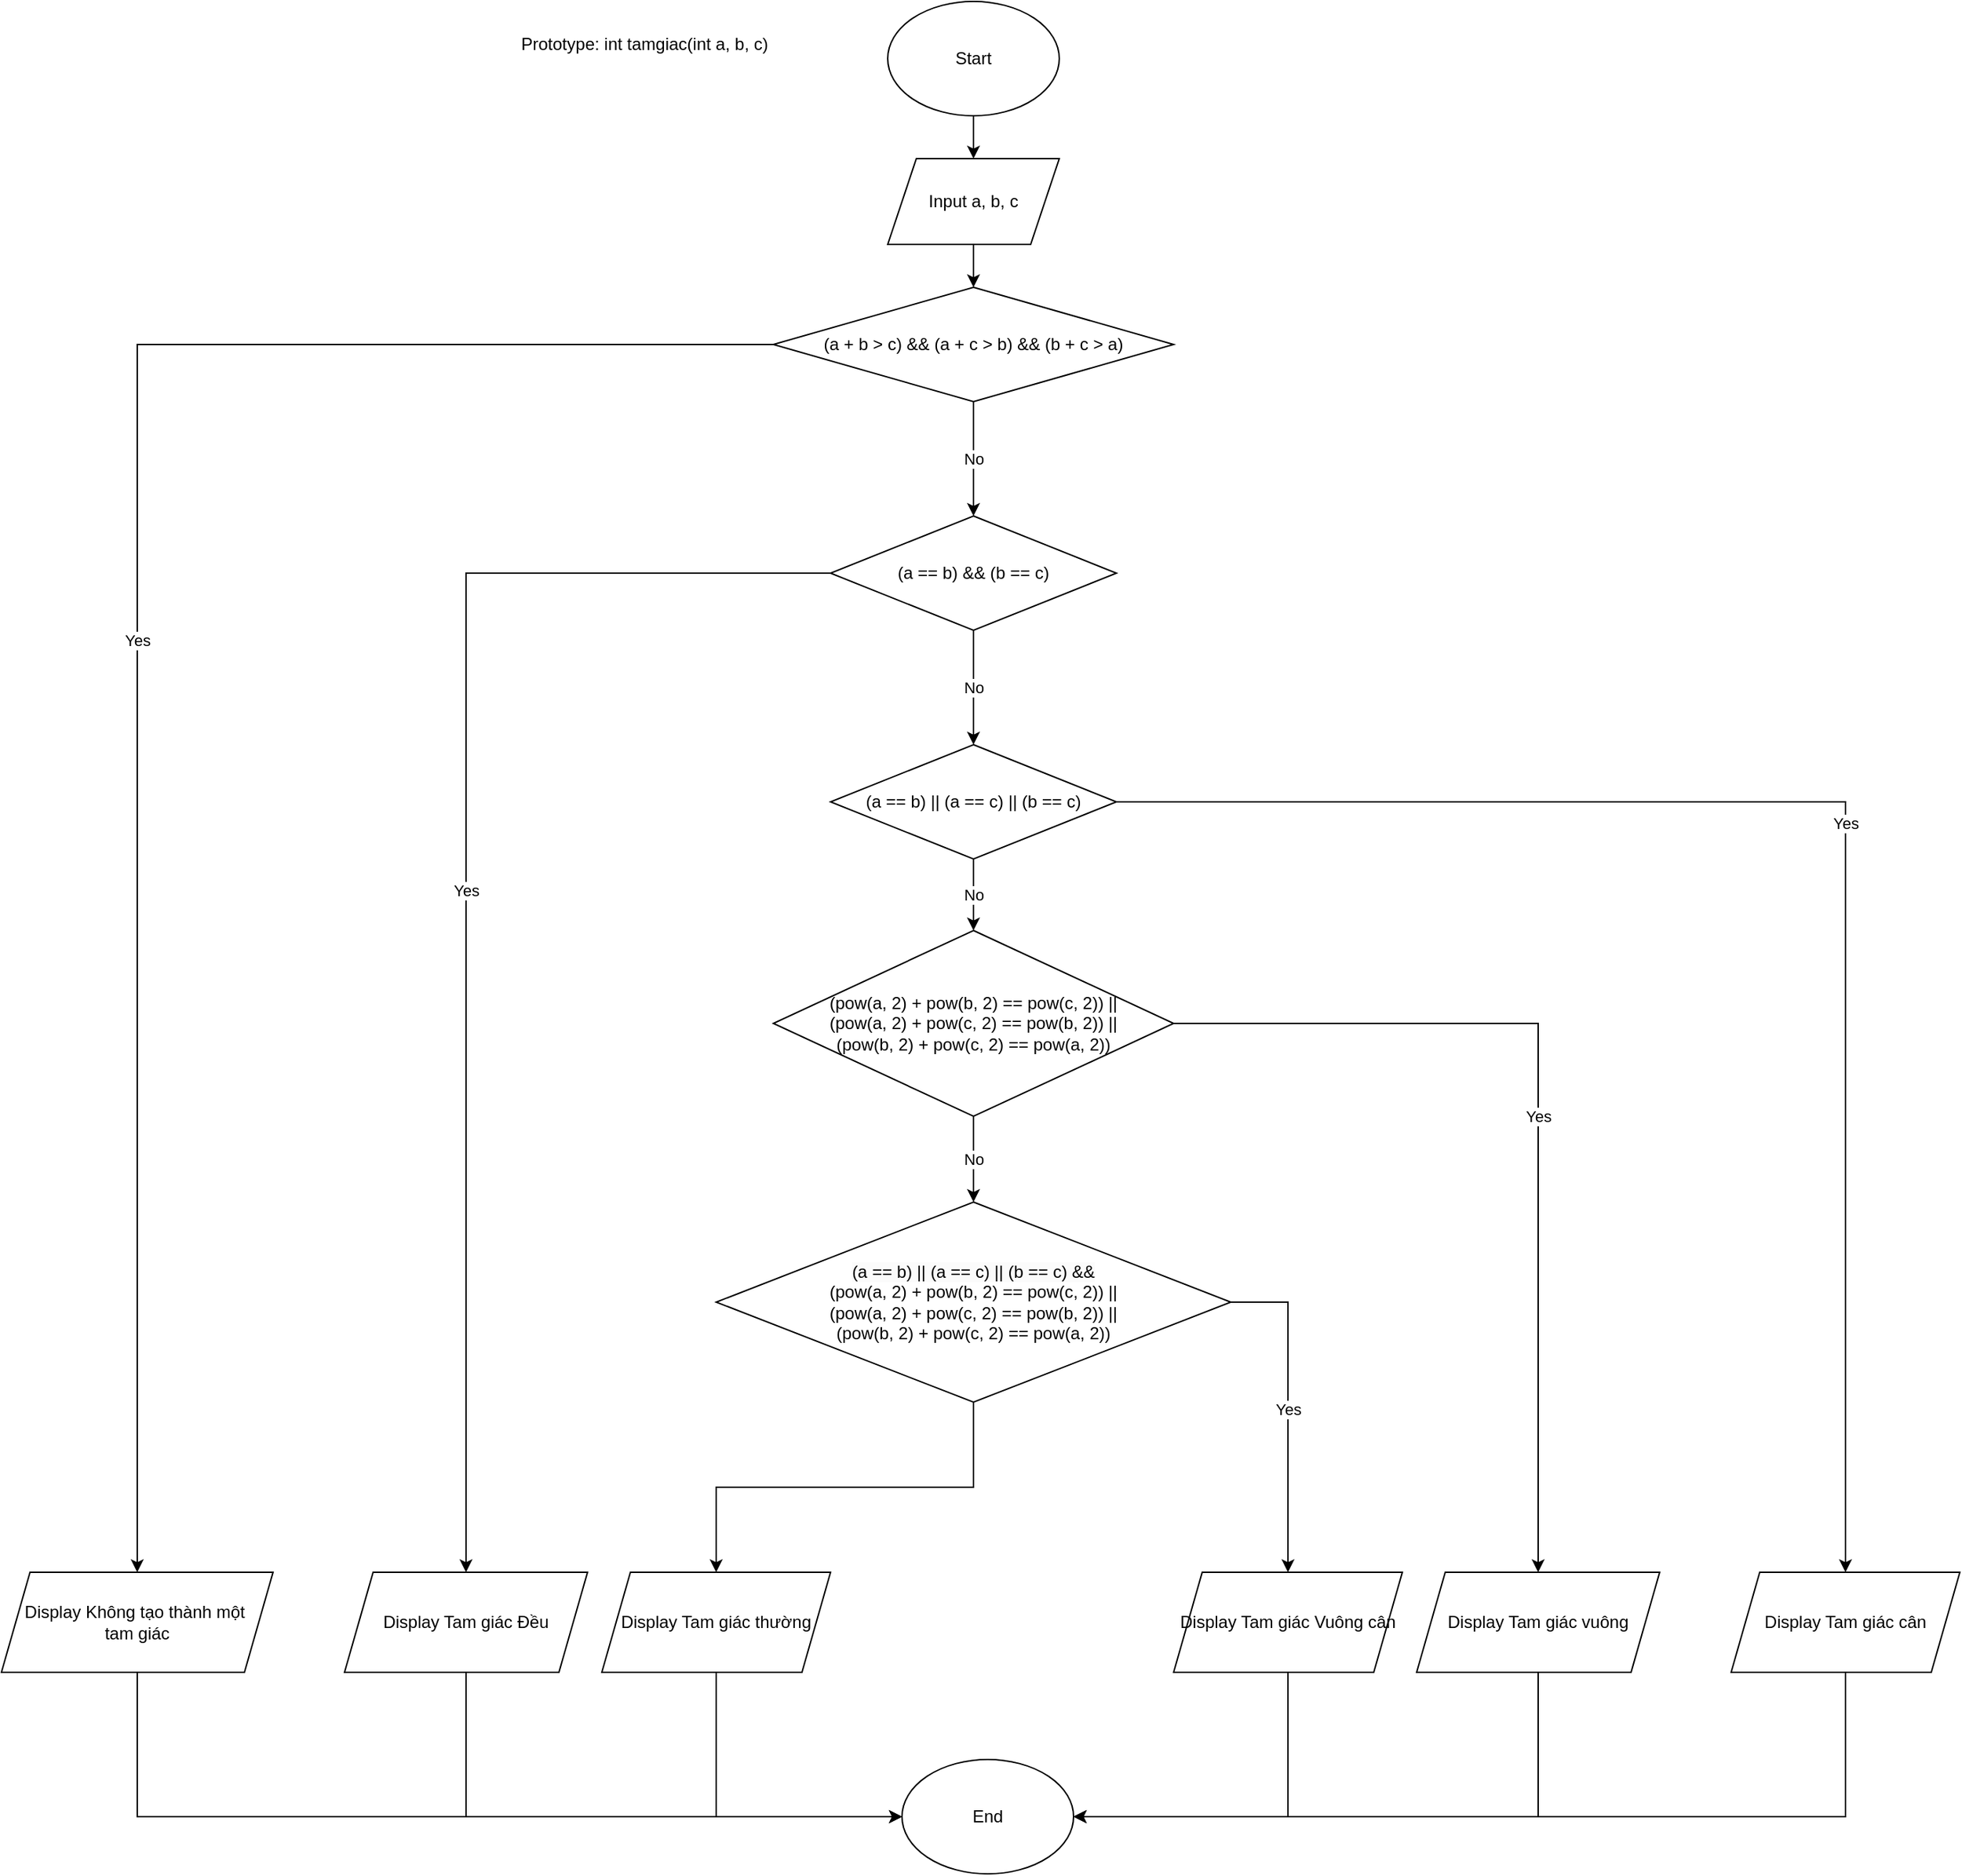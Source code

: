 <mxfile version="24.1.0" type="google">
  <diagram name="Page-1" id="b6U04dmyZrGJA77DWW5h">
    <mxGraphModel grid="1" page="1" gridSize="10" guides="1" tooltips="1" connect="1" arrows="1" fold="1" pageScale="1" pageWidth="827" pageHeight="1169" math="0" shadow="0">
      <root>
        <mxCell id="0" />
        <mxCell id="1" parent="0" />
        <mxCell id="TBMW3t0U8tgdsbXDgUnr-4" value="" style="edgeStyle=orthogonalEdgeStyle;rounded=0;orthogonalLoop=1;jettySize=auto;html=1;" edge="1" parent="1" source="TBMW3t0U8tgdsbXDgUnr-1" target="TBMW3t0U8tgdsbXDgUnr-3">
          <mxGeometry relative="1" as="geometry" />
        </mxCell>
        <mxCell id="TBMW3t0U8tgdsbXDgUnr-1" value="Start" style="ellipse;whiteSpace=wrap;html=1;" vertex="1" parent="1">
          <mxGeometry x="330" width="120" height="80" as="geometry" />
        </mxCell>
        <mxCell id="TBMW3t0U8tgdsbXDgUnr-2" value="Prototype: int tamgiac(int a, b, c)" style="text;html=1;align=center;verticalAlign=middle;whiteSpace=wrap;rounded=0;" vertex="1" parent="1">
          <mxGeometry y="10" width="320" height="40" as="geometry" />
        </mxCell>
        <mxCell id="TBMW3t0U8tgdsbXDgUnr-6" value="" style="edgeStyle=orthogonalEdgeStyle;rounded=0;orthogonalLoop=1;jettySize=auto;html=1;" edge="1" parent="1" source="TBMW3t0U8tgdsbXDgUnr-3" target="TBMW3t0U8tgdsbXDgUnr-5">
          <mxGeometry relative="1" as="geometry" />
        </mxCell>
        <mxCell id="TBMW3t0U8tgdsbXDgUnr-3" value="Input a, b, c" style="shape=parallelogram;perimeter=parallelogramPerimeter;whiteSpace=wrap;html=1;fixedSize=1;" vertex="1" parent="1">
          <mxGeometry x="330" y="110" width="120" height="60" as="geometry" />
        </mxCell>
        <mxCell id="TBMW3t0U8tgdsbXDgUnr-8" value="No" style="edgeStyle=orthogonalEdgeStyle;rounded=0;orthogonalLoop=1;jettySize=auto;html=1;" edge="1" parent="1" source="TBMW3t0U8tgdsbXDgUnr-5" target="TBMW3t0U8tgdsbXDgUnr-7">
          <mxGeometry relative="1" as="geometry" />
        </mxCell>
        <mxCell id="TBMW3t0U8tgdsbXDgUnr-12" value="Yes" style="edgeStyle=orthogonalEdgeStyle;rounded=0;orthogonalLoop=1;jettySize=auto;html=1;entryX=0.5;entryY=0;entryDx=0;entryDy=0;" edge="1" parent="1" source="TBMW3t0U8tgdsbXDgUnr-5" target="TBMW3t0U8tgdsbXDgUnr-17">
          <mxGeometry relative="1" as="geometry">
            <mxPoint x="30" y="660" as="targetPoint" />
          </mxGeometry>
        </mxCell>
        <mxCell id="TBMW3t0U8tgdsbXDgUnr-5" value="(a + b &gt; c) &amp;&amp; (a + c &gt; b) &amp;&amp; (b + c &gt; a)" style="rhombus;whiteSpace=wrap;html=1;" vertex="1" parent="1">
          <mxGeometry x="250" y="200" width="280" height="80" as="geometry" />
        </mxCell>
        <mxCell id="TBMW3t0U8tgdsbXDgUnr-10" value="No" style="edgeStyle=orthogonalEdgeStyle;rounded=0;orthogonalLoop=1;jettySize=auto;html=1;" edge="1" parent="1" source="TBMW3t0U8tgdsbXDgUnr-7" target="TBMW3t0U8tgdsbXDgUnr-9">
          <mxGeometry relative="1" as="geometry" />
        </mxCell>
        <mxCell id="TBMW3t0U8tgdsbXDgUnr-14" value="Yes" style="edgeStyle=orthogonalEdgeStyle;rounded=0;orthogonalLoop=1;jettySize=auto;html=1;entryX=0.5;entryY=0;entryDx=0;entryDy=0;" edge="1" parent="1" source="TBMW3t0U8tgdsbXDgUnr-7" target="TBMW3t0U8tgdsbXDgUnr-11">
          <mxGeometry relative="1" as="geometry">
            <mxPoint x="200" y="660" as="targetPoint" />
          </mxGeometry>
        </mxCell>
        <mxCell id="TBMW3t0U8tgdsbXDgUnr-7" value="(a == b) &amp;&amp; (b == c)" style="rhombus;whiteSpace=wrap;html=1;" vertex="1" parent="1">
          <mxGeometry x="290" y="360" width="200" height="80" as="geometry" />
        </mxCell>
        <mxCell id="TBMW3t0U8tgdsbXDgUnr-18" value="Yes" style="edgeStyle=orthogonalEdgeStyle;rounded=0;orthogonalLoop=1;jettySize=auto;html=1;entryX=0.5;entryY=0;entryDx=0;entryDy=0;" edge="1" parent="1" source="TBMW3t0U8tgdsbXDgUnr-9" target="TBMW3t0U8tgdsbXDgUnr-13">
          <mxGeometry relative="1" as="geometry">
            <mxPoint x="1000" y="1090" as="targetPoint" />
          </mxGeometry>
        </mxCell>
        <mxCell id="TBMW3t0U8tgdsbXDgUnr-22" value="No" style="edgeStyle=orthogonalEdgeStyle;rounded=0;orthogonalLoop=1;jettySize=auto;html=1;" edge="1" parent="1" source="TBMW3t0U8tgdsbXDgUnr-9" target="TBMW3t0U8tgdsbXDgUnr-21">
          <mxGeometry relative="1" as="geometry" />
        </mxCell>
        <mxCell id="TBMW3t0U8tgdsbXDgUnr-9" value="(a == b) || (a == c) || (b == c)" style="rhombus;whiteSpace=wrap;html=1;" vertex="1" parent="1">
          <mxGeometry x="290" y="520" width="200" height="80" as="geometry" />
        </mxCell>
        <mxCell id="TBMW3t0U8tgdsbXDgUnr-31" value="" style="edgeStyle=orthogonalEdgeStyle;rounded=0;orthogonalLoop=1;jettySize=auto;html=1;" edge="1" parent="1" source="TBMW3t0U8tgdsbXDgUnr-11" target="TBMW3t0U8tgdsbXDgUnr-29">
          <mxGeometry relative="1" as="geometry">
            <Array as="points">
              <mxPoint x="35" y="1270" />
              <mxPoint x="400" y="1270" />
            </Array>
          </mxGeometry>
        </mxCell>
        <mxCell id="TBMW3t0U8tgdsbXDgUnr-11" value="Display Tam giác Đều" style="shape=parallelogram;perimeter=parallelogramPerimeter;whiteSpace=wrap;html=1;fixedSize=1;" vertex="1" parent="1">
          <mxGeometry x="-50" y="1099" width="170" height="70" as="geometry" />
        </mxCell>
        <mxCell id="TBMW3t0U8tgdsbXDgUnr-33" value="" style="edgeStyle=orthogonalEdgeStyle;rounded=0;orthogonalLoop=1;jettySize=auto;html=1;exitX=0.5;exitY=1;exitDx=0;exitDy=0;" edge="1" parent="1" source="TBMW3t0U8tgdsbXDgUnr-20" target="TBMW3t0U8tgdsbXDgUnr-29">
          <mxGeometry relative="1" as="geometry">
            <mxPoint x="610" y="1190" as="sourcePoint" />
            <Array as="points">
              <mxPoint x="610" y="1270" />
            </Array>
          </mxGeometry>
        </mxCell>
        <mxCell id="TBMW3t0U8tgdsbXDgUnr-13" value="Display Tam giác cân" style="shape=parallelogram;perimeter=parallelogramPerimeter;whiteSpace=wrap;html=1;fixedSize=1;" vertex="1" parent="1">
          <mxGeometry x="920" y="1099" width="160" height="70" as="geometry" />
        </mxCell>
        <mxCell id="TBMW3t0U8tgdsbXDgUnr-34" value="" style="edgeStyle=orthogonalEdgeStyle;rounded=0;orthogonalLoop=1;jettySize=auto;html=1;" edge="1" parent="1" source="TBMW3t0U8tgdsbXDgUnr-15" target="TBMW3t0U8tgdsbXDgUnr-29">
          <mxGeometry relative="1" as="geometry">
            <Array as="points">
              <mxPoint x="785" y="1270" />
              <mxPoint x="400" y="1270" />
            </Array>
          </mxGeometry>
        </mxCell>
        <mxCell id="TBMW3t0U8tgdsbXDgUnr-15" value="Display Tam giác vuông" style="shape=parallelogram;perimeter=parallelogramPerimeter;whiteSpace=wrap;html=1;fixedSize=1;" vertex="1" parent="1">
          <mxGeometry x="700" y="1099" width="170" height="70" as="geometry" />
        </mxCell>
        <mxCell id="TBMW3t0U8tgdsbXDgUnr-30" value="" style="edgeStyle=orthogonalEdgeStyle;rounded=0;orthogonalLoop=1;jettySize=auto;html=1;" edge="1" parent="1" source="TBMW3t0U8tgdsbXDgUnr-17" target="TBMW3t0U8tgdsbXDgUnr-29">
          <mxGeometry relative="1" as="geometry">
            <Array as="points">
              <mxPoint x="-195" y="1270" />
              <mxPoint x="400" y="1270" />
            </Array>
          </mxGeometry>
        </mxCell>
        <mxCell id="TBMW3t0U8tgdsbXDgUnr-17" value="Display Không tạo thành một&amp;nbsp;&lt;div&gt;tam giác&lt;/div&gt;" style="shape=parallelogram;perimeter=parallelogramPerimeter;whiteSpace=wrap;html=1;fixedSize=1;" vertex="1" parent="1">
          <mxGeometry x="-290" y="1099" width="190" height="70" as="geometry" />
        </mxCell>
        <mxCell id="TBMW3t0U8tgdsbXDgUnr-35" value="" style="edgeStyle=orthogonalEdgeStyle;rounded=0;orthogonalLoop=1;jettySize=auto;html=1;exitX=0.5;exitY=1;exitDx=0;exitDy=0;" edge="1" parent="1" source="TBMW3t0U8tgdsbXDgUnr-13" target="TBMW3t0U8tgdsbXDgUnr-29">
          <mxGeometry relative="1" as="geometry">
            <mxPoint x="1000" y="1180" as="sourcePoint" />
            <Array as="points">
              <mxPoint x="1000" y="1270" />
            </Array>
          </mxGeometry>
        </mxCell>
        <mxCell id="TBMW3t0U8tgdsbXDgUnr-20" value="Display Tam giác Vuông cân" style="shape=parallelogram;perimeter=parallelogramPerimeter;whiteSpace=wrap;html=1;fixedSize=1;" vertex="1" parent="1">
          <mxGeometry x="530" y="1099" width="160" height="70" as="geometry" />
        </mxCell>
        <mxCell id="TBMW3t0U8tgdsbXDgUnr-24" value="Yes" style="edgeStyle=orthogonalEdgeStyle;rounded=0;orthogonalLoop=1;jettySize=auto;html=1;" edge="1" parent="1" source="TBMW3t0U8tgdsbXDgUnr-21" target="TBMW3t0U8tgdsbXDgUnr-15">
          <mxGeometry relative="1" as="geometry" />
        </mxCell>
        <mxCell id="TBMW3t0U8tgdsbXDgUnr-26" value="No" style="edgeStyle=orthogonalEdgeStyle;rounded=0;orthogonalLoop=1;jettySize=auto;html=1;" edge="1" parent="1" source="TBMW3t0U8tgdsbXDgUnr-21" target="TBMW3t0U8tgdsbXDgUnr-25">
          <mxGeometry relative="1" as="geometry" />
        </mxCell>
        <mxCell id="TBMW3t0U8tgdsbXDgUnr-21" value="(pow(a, 2) + pow(b, 2) == pow(c, 2)) ||&lt;div&gt;(pow(a, 2) + pow(c, 2) == pow(b, 2)) ||&lt;/div&gt;&lt;div&gt;(pow(b, 2) + pow(c, 2) == pow(a, 2))&lt;/div&gt;" style="rhombus;whiteSpace=wrap;html=1;" vertex="1" parent="1">
          <mxGeometry x="250" y="650" width="280" height="130" as="geometry" />
        </mxCell>
        <mxCell id="TBMW3t0U8tgdsbXDgUnr-32" value="" style="edgeStyle=orthogonalEdgeStyle;rounded=0;orthogonalLoop=1;jettySize=auto;html=1;" edge="1" parent="1" source="TBMW3t0U8tgdsbXDgUnr-23" target="TBMW3t0U8tgdsbXDgUnr-29">
          <mxGeometry relative="1" as="geometry">
            <Array as="points">
              <mxPoint x="210" y="1270" />
            </Array>
          </mxGeometry>
        </mxCell>
        <mxCell id="TBMW3t0U8tgdsbXDgUnr-23" value="Display Tam giác thường" style="shape=parallelogram;perimeter=parallelogramPerimeter;whiteSpace=wrap;html=1;fixedSize=1;" vertex="1" parent="1">
          <mxGeometry x="130" y="1099" width="160" height="70" as="geometry" />
        </mxCell>
        <mxCell id="TBMW3t0U8tgdsbXDgUnr-28" value="Yes" style="edgeStyle=orthogonalEdgeStyle;rounded=0;orthogonalLoop=1;jettySize=auto;html=1;entryX=0.5;entryY=0;entryDx=0;entryDy=0;" edge="1" parent="1" source="TBMW3t0U8tgdsbXDgUnr-25" target="TBMW3t0U8tgdsbXDgUnr-20">
          <mxGeometry relative="1" as="geometry">
            <mxPoint x="620" y="1080" as="targetPoint" />
            <Array as="points">
              <mxPoint x="610" y="910" />
            </Array>
          </mxGeometry>
        </mxCell>
        <mxCell id="TBMW3t0U8tgdsbXDgUnr-37" value="" style="edgeStyle=orthogonalEdgeStyle;rounded=0;orthogonalLoop=1;jettySize=auto;html=1;" edge="1" parent="1" source="TBMW3t0U8tgdsbXDgUnr-25" target="TBMW3t0U8tgdsbXDgUnr-23">
          <mxGeometry relative="1" as="geometry" />
        </mxCell>
        <mxCell id="TBMW3t0U8tgdsbXDgUnr-25" value="&lt;span style=&quot;color: rgb(0, 0, 0); font-family: Helvetica; font-size: 12px; font-style: normal; font-variant-ligatures: normal; font-variant-caps: normal; font-weight: 400; letter-spacing: normal; orphans: 2; text-align: center; text-indent: 0px; text-transform: none; widows: 2; word-spacing: 0px; -webkit-text-stroke-width: 0px; white-space: normal; background-color: rgb(251, 251, 251); text-decoration-thickness: initial; text-decoration-style: initial; text-decoration-color: initial; display: inline !important; float: none;&quot;&gt;(a == b) || (a == c) || (b == c) &amp;amp;&amp;amp;&lt;/span&gt;&lt;div&gt;&lt;span style=&quot;background-color: initial;&quot;&gt;(pow(a, 2) + pow(b, 2) == pow(c, 2)) ||&lt;/span&gt;&lt;div&gt;(pow(a, 2) + pow(c, 2) == pow(b, 2)) ||&lt;/div&gt;&lt;div&gt;(pow(b, 2) + pow(c, 2) == pow(a, 2))&lt;/div&gt;&lt;/div&gt;" style="rhombus;whiteSpace=wrap;html=1;" vertex="1" parent="1">
          <mxGeometry x="210" y="840" width="360" height="140" as="geometry" />
        </mxCell>
        <mxCell id="TBMW3t0U8tgdsbXDgUnr-29" value="End" style="ellipse;whiteSpace=wrap;html=1;" vertex="1" parent="1">
          <mxGeometry x="340" y="1230" width="120" height="80" as="geometry" />
        </mxCell>
      </root>
    </mxGraphModel>
  </diagram>
</mxfile>
